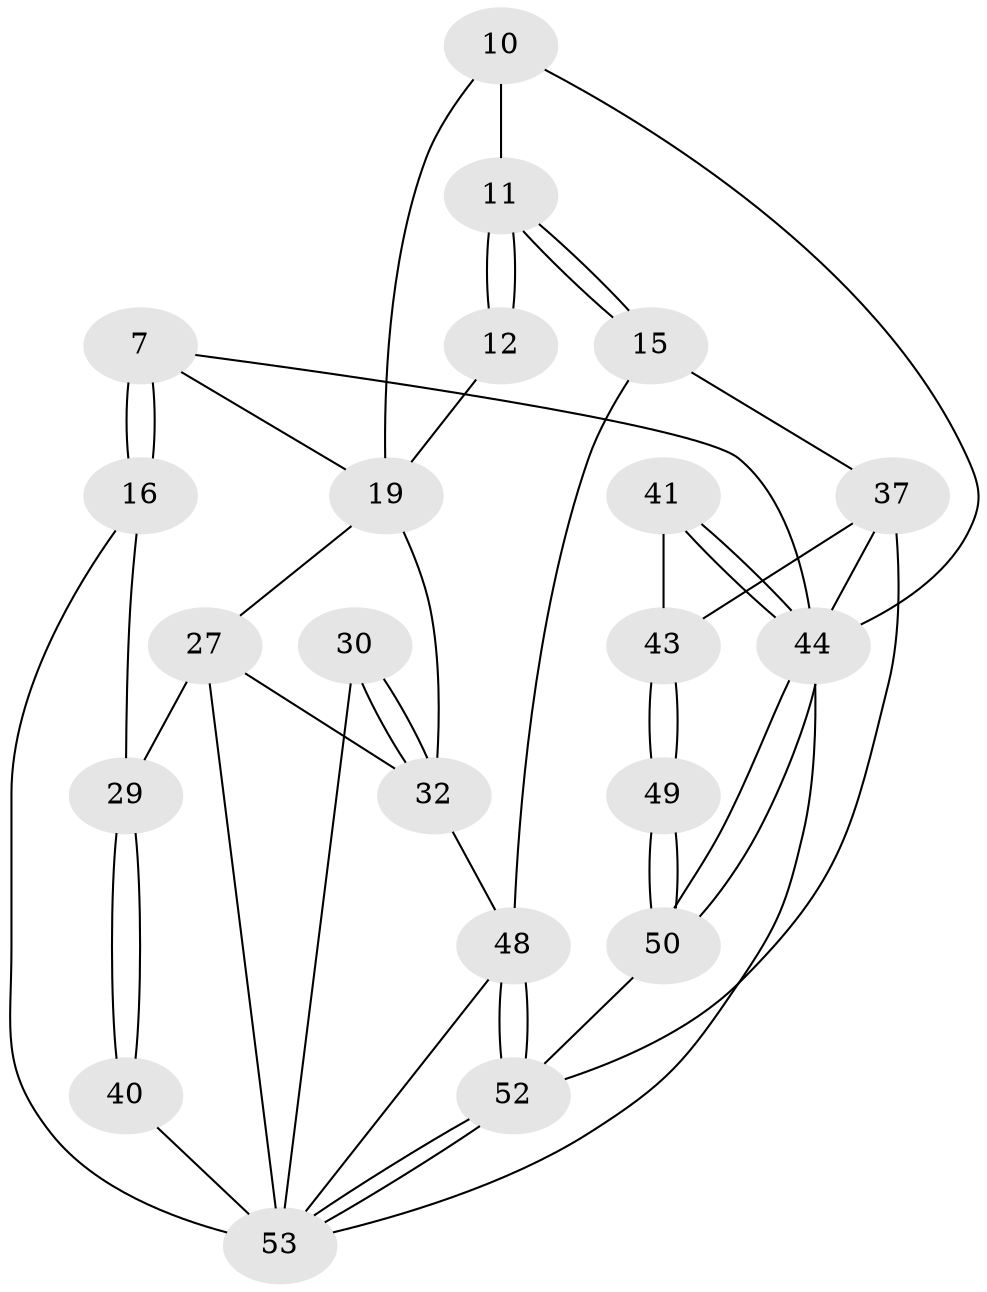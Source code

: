 // original degree distribution, {3: 0.03773584905660377, 4: 0.2641509433962264, 5: 0.49056603773584906, 6: 0.20754716981132076}
// Generated by graph-tools (version 1.1) at 2025/04/03/04/25 22:04:48]
// undirected, 21 vertices, 47 edges
graph export_dot {
graph [start="1"]
  node [color=gray90,style=filled];
  7 [pos="+0.05492699437718331+0.18581405361907094",super="+4"];
  10 [pos="+0.4115212020191485+0.17594834383552693",super="+5"];
  11 [pos="+0.7359027220382864+0.35131130638272656",super="+8+9"];
  12 [pos="+0.5763602711580081+0.2698811917582922"];
  15 [pos="+0.8311474381175781+0.51739539011825"];
  16 [pos="+0+0.2747960045611066"];
  19 [pos="+0.16851048819690892+0.283405089652772",super="+6+18"];
  27 [pos="+0.2418572805777745+0.6707023147842632",super="+26"];
  29 [pos="+0+0.5852454581378809",super="+21+28"];
  30 [pos="+0.4976261647337776+0.7298937812029015"];
  32 [pos="+0.5218815203798124+0.7360712372711316",super="+23+24+25"];
  37 [pos="+0.8116964191161095+0.8417296710267153",super="+14"];
  40 [pos="+0+0.6617278484789697",super="+39"];
  41 [pos="+1+0.7385976398996746"];
  43 [pos="+0.8343000266596858+0.8662084056313438",super="+42"];
  44 [pos="+1+1",super="+13"];
  48 [pos="+0.5125221438439633+1",super="+36+35+22"];
  49 [pos="+0.8983496658158839+1"];
  50 [pos="+0.9826196361042472+1"];
  52 [pos="+0.5205318643009627+1",super="+51"];
  53 [pos="+0.10036144751482971+1",super="+45+47+46"];
  7 -- 16 [weight=2];
  7 -- 16;
  7 -- 44;
  7 -- 19;
  10 -- 11 [weight=2];
  10 -- 44;
  10 -- 19 [weight=2];
  11 -- 12 [weight=2];
  11 -- 12;
  11 -- 15;
  11 -- 15;
  12 -- 19;
  15 -- 48;
  15 -- 37;
  16 -- 29;
  16 -- 53;
  19 -- 27;
  19 -- 32;
  27 -- 29 [weight=2];
  27 -- 32;
  27 -- 53;
  29 -- 40 [weight=2];
  29 -- 40;
  30 -- 32 [weight=2];
  30 -- 32;
  30 -- 53;
  32 -- 48 [weight=2];
  37 -- 43;
  37 -- 52;
  37 -- 44;
  40 -- 53 [weight=3];
  41 -- 44 [weight=2];
  41 -- 44;
  41 -- 43;
  43 -- 49 [weight=2];
  43 -- 49;
  44 -- 50;
  44 -- 50;
  44 -- 53;
  48 -- 52 [weight=2];
  48 -- 52;
  48 -- 53;
  49 -- 50;
  49 -- 50;
  50 -- 52;
  52 -- 53;
  52 -- 53;
}

